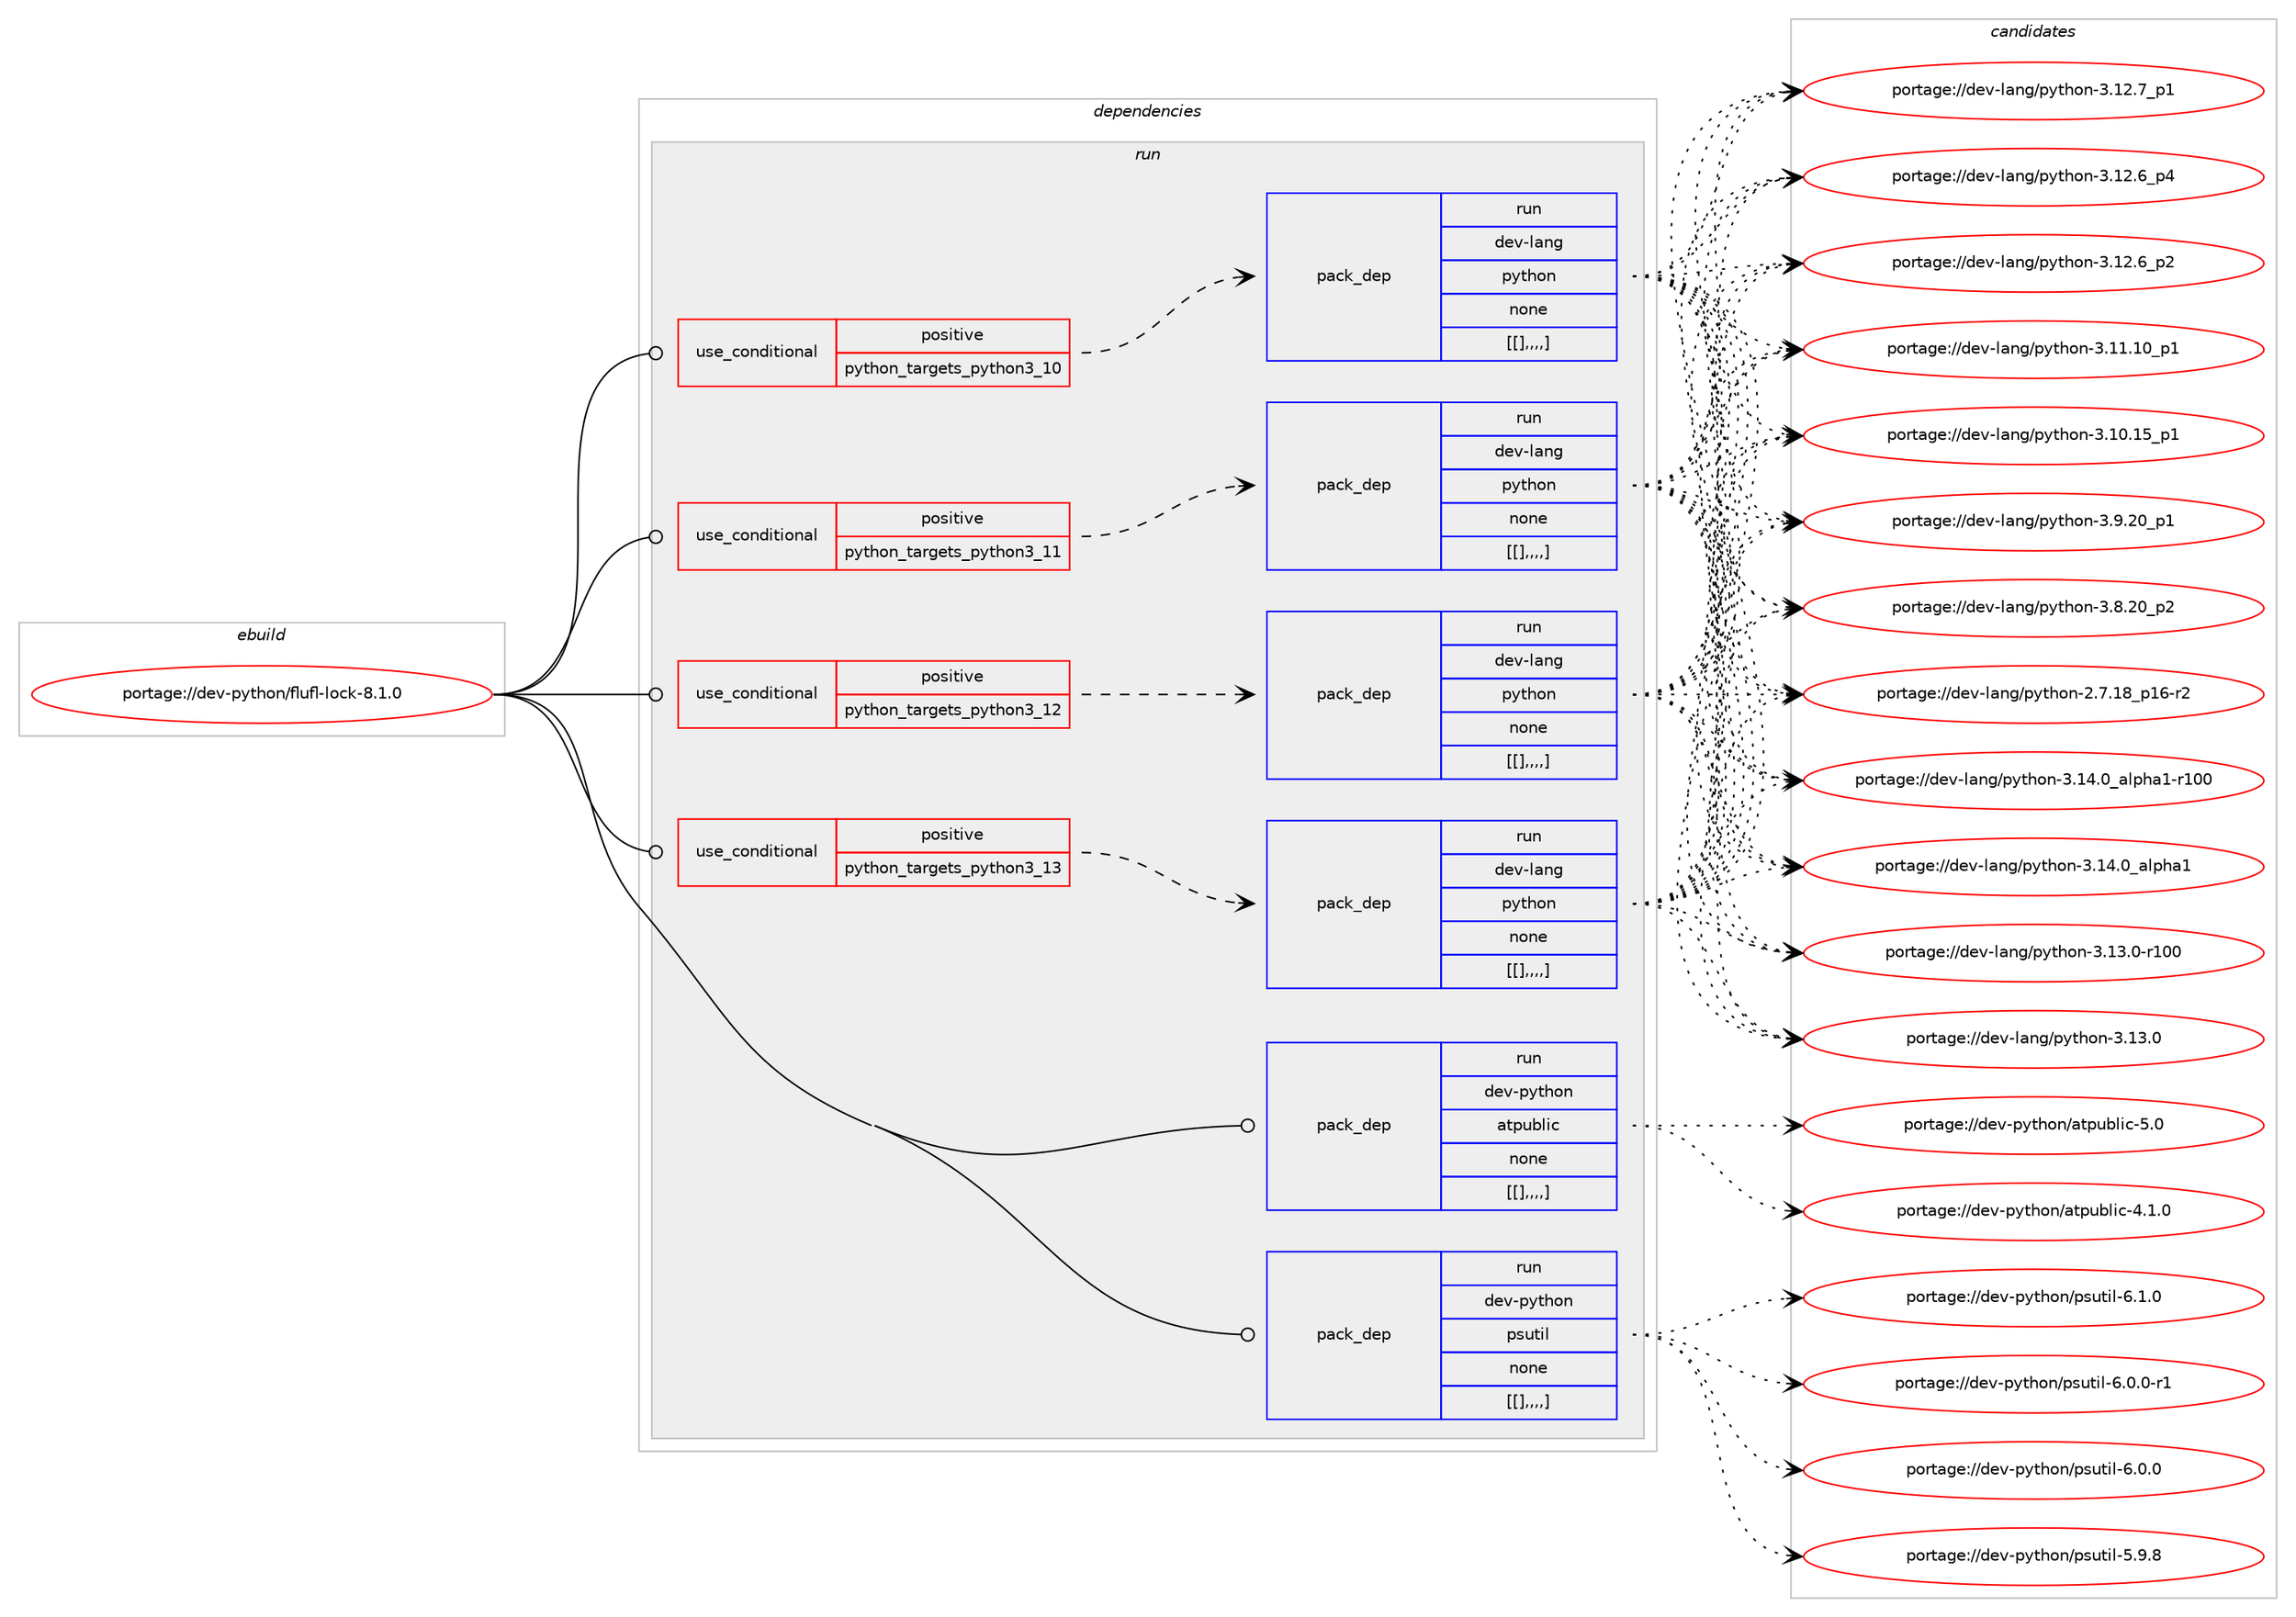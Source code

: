 digraph prolog {

# *************
# Graph options
# *************

newrank=true;
concentrate=true;
compound=true;
graph [rankdir=LR,fontname=Helvetica,fontsize=10,ranksep=1.5];#, ranksep=2.5, nodesep=0.2];
edge  [arrowhead=vee];
node  [fontname=Helvetica,fontsize=10];

# **********
# The ebuild
# **********

subgraph cluster_leftcol {
color=gray;
label=<<i>ebuild</i>>;
id [label="portage://dev-python/flufl-lock-8.1.0", color=red, width=4, href="../dev-python/flufl-lock-8.1.0.svg"];
}

# ****************
# The dependencies
# ****************

subgraph cluster_midcol {
color=gray;
label=<<i>dependencies</i>>;
subgraph cluster_compile {
fillcolor="#eeeeee";
style=filled;
label=<<i>compile</i>>;
}
subgraph cluster_compileandrun {
fillcolor="#eeeeee";
style=filled;
label=<<i>compile and run</i>>;
}
subgraph cluster_run {
fillcolor="#eeeeee";
style=filled;
label=<<i>run</i>>;
subgraph cond35139 {
dependency152335 [label=<<TABLE BORDER="0" CELLBORDER="1" CELLSPACING="0" CELLPADDING="4"><TR><TD ROWSPAN="3" CELLPADDING="10">use_conditional</TD></TR><TR><TD>positive</TD></TR><TR><TD>python_targets_python3_10</TD></TR></TABLE>>, shape=none, color=red];
subgraph pack115878 {
dependency152352 [label=<<TABLE BORDER="0" CELLBORDER="1" CELLSPACING="0" CELLPADDING="4" WIDTH="220"><TR><TD ROWSPAN="6" CELLPADDING="30">pack_dep</TD></TR><TR><TD WIDTH="110">run</TD></TR><TR><TD>dev-lang</TD></TR><TR><TD>python</TD></TR><TR><TD>none</TD></TR><TR><TD>[[],,,,]</TD></TR></TABLE>>, shape=none, color=blue];
}
dependency152335:e -> dependency152352:w [weight=20,style="dashed",arrowhead="vee"];
}
id:e -> dependency152335:w [weight=20,style="solid",arrowhead="odot"];
subgraph cond35161 {
dependency152382 [label=<<TABLE BORDER="0" CELLBORDER="1" CELLSPACING="0" CELLPADDING="4"><TR><TD ROWSPAN="3" CELLPADDING="10">use_conditional</TD></TR><TR><TD>positive</TD></TR><TR><TD>python_targets_python3_11</TD></TR></TABLE>>, shape=none, color=red];
subgraph pack115898 {
dependency152385 [label=<<TABLE BORDER="0" CELLBORDER="1" CELLSPACING="0" CELLPADDING="4" WIDTH="220"><TR><TD ROWSPAN="6" CELLPADDING="30">pack_dep</TD></TR><TR><TD WIDTH="110">run</TD></TR><TR><TD>dev-lang</TD></TR><TR><TD>python</TD></TR><TR><TD>none</TD></TR><TR><TD>[[],,,,]</TD></TR></TABLE>>, shape=none, color=blue];
}
dependency152382:e -> dependency152385:w [weight=20,style="dashed",arrowhead="vee"];
}
id:e -> dependency152382:w [weight=20,style="solid",arrowhead="odot"];
subgraph cond35165 {
dependency152411 [label=<<TABLE BORDER="0" CELLBORDER="1" CELLSPACING="0" CELLPADDING="4"><TR><TD ROWSPAN="3" CELLPADDING="10">use_conditional</TD></TR><TR><TD>positive</TD></TR><TR><TD>python_targets_python3_12</TD></TR></TABLE>>, shape=none, color=red];
subgraph pack115913 {
dependency152413 [label=<<TABLE BORDER="0" CELLBORDER="1" CELLSPACING="0" CELLPADDING="4" WIDTH="220"><TR><TD ROWSPAN="6" CELLPADDING="30">pack_dep</TD></TR><TR><TD WIDTH="110">run</TD></TR><TR><TD>dev-lang</TD></TR><TR><TD>python</TD></TR><TR><TD>none</TD></TR><TR><TD>[[],,,,]</TD></TR></TABLE>>, shape=none, color=blue];
}
dependency152411:e -> dependency152413:w [weight=20,style="dashed",arrowhead="vee"];
}
id:e -> dependency152411:w [weight=20,style="solid",arrowhead="odot"];
subgraph cond35181 {
dependency152425 [label=<<TABLE BORDER="0" CELLBORDER="1" CELLSPACING="0" CELLPADDING="4"><TR><TD ROWSPAN="3" CELLPADDING="10">use_conditional</TD></TR><TR><TD>positive</TD></TR><TR><TD>python_targets_python3_13</TD></TR></TABLE>>, shape=none, color=red];
subgraph pack115919 {
dependency152435 [label=<<TABLE BORDER="0" CELLBORDER="1" CELLSPACING="0" CELLPADDING="4" WIDTH="220"><TR><TD ROWSPAN="6" CELLPADDING="30">pack_dep</TD></TR><TR><TD WIDTH="110">run</TD></TR><TR><TD>dev-lang</TD></TR><TR><TD>python</TD></TR><TR><TD>none</TD></TR><TR><TD>[[],,,,]</TD></TR></TABLE>>, shape=none, color=blue];
}
dependency152425:e -> dependency152435:w [weight=20,style="dashed",arrowhead="vee"];
}
id:e -> dependency152425:w [weight=20,style="solid",arrowhead="odot"];
subgraph pack115928 {
dependency152447 [label=<<TABLE BORDER="0" CELLBORDER="1" CELLSPACING="0" CELLPADDING="4" WIDTH="220"><TR><TD ROWSPAN="6" CELLPADDING="30">pack_dep</TD></TR><TR><TD WIDTH="110">run</TD></TR><TR><TD>dev-python</TD></TR><TR><TD>atpublic</TD></TR><TR><TD>none</TD></TR><TR><TD>[[],,,,]</TD></TR></TABLE>>, shape=none, color=blue];
}
id:e -> dependency152447:w [weight=20,style="solid",arrowhead="odot"];
subgraph pack115933 {
dependency152456 [label=<<TABLE BORDER="0" CELLBORDER="1" CELLSPACING="0" CELLPADDING="4" WIDTH="220"><TR><TD ROWSPAN="6" CELLPADDING="30">pack_dep</TD></TR><TR><TD WIDTH="110">run</TD></TR><TR><TD>dev-python</TD></TR><TR><TD>psutil</TD></TR><TR><TD>none</TD></TR><TR><TD>[[],,,,]</TD></TR></TABLE>>, shape=none, color=blue];
}
id:e -> dependency152456:w [weight=20,style="solid",arrowhead="odot"];
}
}

# **************
# The candidates
# **************

subgraph cluster_choices {
rank=same;
color=gray;
label=<<i>candidates</i>>;

subgraph choice115865 {
color=black;
nodesep=1;
choice100101118451089711010347112121116104111110455146495246489597108112104974945114494848 [label="portage://dev-lang/python-3.14.0_alpha1-r100", color=red, width=4,href="../dev-lang/python-3.14.0_alpha1-r100.svg"];
choice1001011184510897110103471121211161041111104551464952464895971081121049749 [label="portage://dev-lang/python-3.14.0_alpha1", color=red, width=4,href="../dev-lang/python-3.14.0_alpha1.svg"];
choice1001011184510897110103471121211161041111104551464951464845114494848 [label="portage://dev-lang/python-3.13.0-r100", color=red, width=4,href="../dev-lang/python-3.13.0-r100.svg"];
choice10010111845108971101034711212111610411111045514649514648 [label="portage://dev-lang/python-3.13.0", color=red, width=4,href="../dev-lang/python-3.13.0.svg"];
choice100101118451089711010347112121116104111110455146495046559511249 [label="portage://dev-lang/python-3.12.7_p1", color=red, width=4,href="../dev-lang/python-3.12.7_p1.svg"];
choice100101118451089711010347112121116104111110455146495046549511252 [label="portage://dev-lang/python-3.12.6_p4", color=red, width=4,href="../dev-lang/python-3.12.6_p4.svg"];
choice100101118451089711010347112121116104111110455146495046549511250 [label="portage://dev-lang/python-3.12.6_p2", color=red, width=4,href="../dev-lang/python-3.12.6_p2.svg"];
choice10010111845108971101034711212111610411111045514649494649489511249 [label="portage://dev-lang/python-3.11.10_p1", color=red, width=4,href="../dev-lang/python-3.11.10_p1.svg"];
choice10010111845108971101034711212111610411111045514649484649539511249 [label="portage://dev-lang/python-3.10.15_p1", color=red, width=4,href="../dev-lang/python-3.10.15_p1.svg"];
choice100101118451089711010347112121116104111110455146574650489511249 [label="portage://dev-lang/python-3.9.20_p1", color=red, width=4,href="../dev-lang/python-3.9.20_p1.svg"];
choice100101118451089711010347112121116104111110455146564650489511250 [label="portage://dev-lang/python-3.8.20_p2", color=red, width=4,href="../dev-lang/python-3.8.20_p2.svg"];
choice100101118451089711010347112121116104111110455046554649569511249544511450 [label="portage://dev-lang/python-2.7.18_p16-r2", color=red, width=4,href="../dev-lang/python-2.7.18_p16-r2.svg"];
dependency152352:e -> choice100101118451089711010347112121116104111110455146495246489597108112104974945114494848:w [style=dotted,weight="100"];
dependency152352:e -> choice1001011184510897110103471121211161041111104551464952464895971081121049749:w [style=dotted,weight="100"];
dependency152352:e -> choice1001011184510897110103471121211161041111104551464951464845114494848:w [style=dotted,weight="100"];
dependency152352:e -> choice10010111845108971101034711212111610411111045514649514648:w [style=dotted,weight="100"];
dependency152352:e -> choice100101118451089711010347112121116104111110455146495046559511249:w [style=dotted,weight="100"];
dependency152352:e -> choice100101118451089711010347112121116104111110455146495046549511252:w [style=dotted,weight="100"];
dependency152352:e -> choice100101118451089711010347112121116104111110455146495046549511250:w [style=dotted,weight="100"];
dependency152352:e -> choice10010111845108971101034711212111610411111045514649494649489511249:w [style=dotted,weight="100"];
dependency152352:e -> choice10010111845108971101034711212111610411111045514649484649539511249:w [style=dotted,weight="100"];
dependency152352:e -> choice100101118451089711010347112121116104111110455146574650489511249:w [style=dotted,weight="100"];
dependency152352:e -> choice100101118451089711010347112121116104111110455146564650489511250:w [style=dotted,weight="100"];
dependency152352:e -> choice100101118451089711010347112121116104111110455046554649569511249544511450:w [style=dotted,weight="100"];
}
subgraph choice115869 {
color=black;
nodesep=1;
choice100101118451089711010347112121116104111110455146495246489597108112104974945114494848 [label="portage://dev-lang/python-3.14.0_alpha1-r100", color=red, width=4,href="../dev-lang/python-3.14.0_alpha1-r100.svg"];
choice1001011184510897110103471121211161041111104551464952464895971081121049749 [label="portage://dev-lang/python-3.14.0_alpha1", color=red, width=4,href="../dev-lang/python-3.14.0_alpha1.svg"];
choice1001011184510897110103471121211161041111104551464951464845114494848 [label="portage://dev-lang/python-3.13.0-r100", color=red, width=4,href="../dev-lang/python-3.13.0-r100.svg"];
choice10010111845108971101034711212111610411111045514649514648 [label="portage://dev-lang/python-3.13.0", color=red, width=4,href="../dev-lang/python-3.13.0.svg"];
choice100101118451089711010347112121116104111110455146495046559511249 [label="portage://dev-lang/python-3.12.7_p1", color=red, width=4,href="../dev-lang/python-3.12.7_p1.svg"];
choice100101118451089711010347112121116104111110455146495046549511252 [label="portage://dev-lang/python-3.12.6_p4", color=red, width=4,href="../dev-lang/python-3.12.6_p4.svg"];
choice100101118451089711010347112121116104111110455146495046549511250 [label="portage://dev-lang/python-3.12.6_p2", color=red, width=4,href="../dev-lang/python-3.12.6_p2.svg"];
choice10010111845108971101034711212111610411111045514649494649489511249 [label="portage://dev-lang/python-3.11.10_p1", color=red, width=4,href="../dev-lang/python-3.11.10_p1.svg"];
choice10010111845108971101034711212111610411111045514649484649539511249 [label="portage://dev-lang/python-3.10.15_p1", color=red, width=4,href="../dev-lang/python-3.10.15_p1.svg"];
choice100101118451089711010347112121116104111110455146574650489511249 [label="portage://dev-lang/python-3.9.20_p1", color=red, width=4,href="../dev-lang/python-3.9.20_p1.svg"];
choice100101118451089711010347112121116104111110455146564650489511250 [label="portage://dev-lang/python-3.8.20_p2", color=red, width=4,href="../dev-lang/python-3.8.20_p2.svg"];
choice100101118451089711010347112121116104111110455046554649569511249544511450 [label="portage://dev-lang/python-2.7.18_p16-r2", color=red, width=4,href="../dev-lang/python-2.7.18_p16-r2.svg"];
dependency152385:e -> choice100101118451089711010347112121116104111110455146495246489597108112104974945114494848:w [style=dotted,weight="100"];
dependency152385:e -> choice1001011184510897110103471121211161041111104551464952464895971081121049749:w [style=dotted,weight="100"];
dependency152385:e -> choice1001011184510897110103471121211161041111104551464951464845114494848:w [style=dotted,weight="100"];
dependency152385:e -> choice10010111845108971101034711212111610411111045514649514648:w [style=dotted,weight="100"];
dependency152385:e -> choice100101118451089711010347112121116104111110455146495046559511249:w [style=dotted,weight="100"];
dependency152385:e -> choice100101118451089711010347112121116104111110455146495046549511252:w [style=dotted,weight="100"];
dependency152385:e -> choice100101118451089711010347112121116104111110455146495046549511250:w [style=dotted,weight="100"];
dependency152385:e -> choice10010111845108971101034711212111610411111045514649494649489511249:w [style=dotted,weight="100"];
dependency152385:e -> choice10010111845108971101034711212111610411111045514649484649539511249:w [style=dotted,weight="100"];
dependency152385:e -> choice100101118451089711010347112121116104111110455146574650489511249:w [style=dotted,weight="100"];
dependency152385:e -> choice100101118451089711010347112121116104111110455146564650489511250:w [style=dotted,weight="100"];
dependency152385:e -> choice100101118451089711010347112121116104111110455046554649569511249544511450:w [style=dotted,weight="100"];
}
subgraph choice115880 {
color=black;
nodesep=1;
choice100101118451089711010347112121116104111110455146495246489597108112104974945114494848 [label="portage://dev-lang/python-3.14.0_alpha1-r100", color=red, width=4,href="../dev-lang/python-3.14.0_alpha1-r100.svg"];
choice1001011184510897110103471121211161041111104551464952464895971081121049749 [label="portage://dev-lang/python-3.14.0_alpha1", color=red, width=4,href="../dev-lang/python-3.14.0_alpha1.svg"];
choice1001011184510897110103471121211161041111104551464951464845114494848 [label="portage://dev-lang/python-3.13.0-r100", color=red, width=4,href="../dev-lang/python-3.13.0-r100.svg"];
choice10010111845108971101034711212111610411111045514649514648 [label="portage://dev-lang/python-3.13.0", color=red, width=4,href="../dev-lang/python-3.13.0.svg"];
choice100101118451089711010347112121116104111110455146495046559511249 [label="portage://dev-lang/python-3.12.7_p1", color=red, width=4,href="../dev-lang/python-3.12.7_p1.svg"];
choice100101118451089711010347112121116104111110455146495046549511252 [label="portage://dev-lang/python-3.12.6_p4", color=red, width=4,href="../dev-lang/python-3.12.6_p4.svg"];
choice100101118451089711010347112121116104111110455146495046549511250 [label="portage://dev-lang/python-3.12.6_p2", color=red, width=4,href="../dev-lang/python-3.12.6_p2.svg"];
choice10010111845108971101034711212111610411111045514649494649489511249 [label="portage://dev-lang/python-3.11.10_p1", color=red, width=4,href="../dev-lang/python-3.11.10_p1.svg"];
choice10010111845108971101034711212111610411111045514649484649539511249 [label="portage://dev-lang/python-3.10.15_p1", color=red, width=4,href="../dev-lang/python-3.10.15_p1.svg"];
choice100101118451089711010347112121116104111110455146574650489511249 [label="portage://dev-lang/python-3.9.20_p1", color=red, width=4,href="../dev-lang/python-3.9.20_p1.svg"];
choice100101118451089711010347112121116104111110455146564650489511250 [label="portage://dev-lang/python-3.8.20_p2", color=red, width=4,href="../dev-lang/python-3.8.20_p2.svg"];
choice100101118451089711010347112121116104111110455046554649569511249544511450 [label="portage://dev-lang/python-2.7.18_p16-r2", color=red, width=4,href="../dev-lang/python-2.7.18_p16-r2.svg"];
dependency152413:e -> choice100101118451089711010347112121116104111110455146495246489597108112104974945114494848:w [style=dotted,weight="100"];
dependency152413:e -> choice1001011184510897110103471121211161041111104551464952464895971081121049749:w [style=dotted,weight="100"];
dependency152413:e -> choice1001011184510897110103471121211161041111104551464951464845114494848:w [style=dotted,weight="100"];
dependency152413:e -> choice10010111845108971101034711212111610411111045514649514648:w [style=dotted,weight="100"];
dependency152413:e -> choice100101118451089711010347112121116104111110455146495046559511249:w [style=dotted,weight="100"];
dependency152413:e -> choice100101118451089711010347112121116104111110455146495046549511252:w [style=dotted,weight="100"];
dependency152413:e -> choice100101118451089711010347112121116104111110455146495046549511250:w [style=dotted,weight="100"];
dependency152413:e -> choice10010111845108971101034711212111610411111045514649494649489511249:w [style=dotted,weight="100"];
dependency152413:e -> choice10010111845108971101034711212111610411111045514649484649539511249:w [style=dotted,weight="100"];
dependency152413:e -> choice100101118451089711010347112121116104111110455146574650489511249:w [style=dotted,weight="100"];
dependency152413:e -> choice100101118451089711010347112121116104111110455146564650489511250:w [style=dotted,weight="100"];
dependency152413:e -> choice100101118451089711010347112121116104111110455046554649569511249544511450:w [style=dotted,weight="100"];
}
subgraph choice115882 {
color=black;
nodesep=1;
choice100101118451089711010347112121116104111110455146495246489597108112104974945114494848 [label="portage://dev-lang/python-3.14.0_alpha1-r100", color=red, width=4,href="../dev-lang/python-3.14.0_alpha1-r100.svg"];
choice1001011184510897110103471121211161041111104551464952464895971081121049749 [label="portage://dev-lang/python-3.14.0_alpha1", color=red, width=4,href="../dev-lang/python-3.14.0_alpha1.svg"];
choice1001011184510897110103471121211161041111104551464951464845114494848 [label="portage://dev-lang/python-3.13.0-r100", color=red, width=4,href="../dev-lang/python-3.13.0-r100.svg"];
choice10010111845108971101034711212111610411111045514649514648 [label="portage://dev-lang/python-3.13.0", color=red, width=4,href="../dev-lang/python-3.13.0.svg"];
choice100101118451089711010347112121116104111110455146495046559511249 [label="portage://dev-lang/python-3.12.7_p1", color=red, width=4,href="../dev-lang/python-3.12.7_p1.svg"];
choice100101118451089711010347112121116104111110455146495046549511252 [label="portage://dev-lang/python-3.12.6_p4", color=red, width=4,href="../dev-lang/python-3.12.6_p4.svg"];
choice100101118451089711010347112121116104111110455146495046549511250 [label="portage://dev-lang/python-3.12.6_p2", color=red, width=4,href="../dev-lang/python-3.12.6_p2.svg"];
choice10010111845108971101034711212111610411111045514649494649489511249 [label="portage://dev-lang/python-3.11.10_p1", color=red, width=4,href="../dev-lang/python-3.11.10_p1.svg"];
choice10010111845108971101034711212111610411111045514649484649539511249 [label="portage://dev-lang/python-3.10.15_p1", color=red, width=4,href="../dev-lang/python-3.10.15_p1.svg"];
choice100101118451089711010347112121116104111110455146574650489511249 [label="portage://dev-lang/python-3.9.20_p1", color=red, width=4,href="../dev-lang/python-3.9.20_p1.svg"];
choice100101118451089711010347112121116104111110455146564650489511250 [label="portage://dev-lang/python-3.8.20_p2", color=red, width=4,href="../dev-lang/python-3.8.20_p2.svg"];
choice100101118451089711010347112121116104111110455046554649569511249544511450 [label="portage://dev-lang/python-2.7.18_p16-r2", color=red, width=4,href="../dev-lang/python-2.7.18_p16-r2.svg"];
dependency152435:e -> choice100101118451089711010347112121116104111110455146495246489597108112104974945114494848:w [style=dotted,weight="100"];
dependency152435:e -> choice1001011184510897110103471121211161041111104551464952464895971081121049749:w [style=dotted,weight="100"];
dependency152435:e -> choice1001011184510897110103471121211161041111104551464951464845114494848:w [style=dotted,weight="100"];
dependency152435:e -> choice10010111845108971101034711212111610411111045514649514648:w [style=dotted,weight="100"];
dependency152435:e -> choice100101118451089711010347112121116104111110455146495046559511249:w [style=dotted,weight="100"];
dependency152435:e -> choice100101118451089711010347112121116104111110455146495046549511252:w [style=dotted,weight="100"];
dependency152435:e -> choice100101118451089711010347112121116104111110455146495046549511250:w [style=dotted,weight="100"];
dependency152435:e -> choice10010111845108971101034711212111610411111045514649494649489511249:w [style=dotted,weight="100"];
dependency152435:e -> choice10010111845108971101034711212111610411111045514649484649539511249:w [style=dotted,weight="100"];
dependency152435:e -> choice100101118451089711010347112121116104111110455146574650489511249:w [style=dotted,weight="100"];
dependency152435:e -> choice100101118451089711010347112121116104111110455146564650489511250:w [style=dotted,weight="100"];
dependency152435:e -> choice100101118451089711010347112121116104111110455046554649569511249544511450:w [style=dotted,weight="100"];
}
subgraph choice115890 {
color=black;
nodesep=1;
choice100101118451121211161041111104797116112117981081059945534648 [label="portage://dev-python/atpublic-5.0", color=red, width=4,href="../dev-python/atpublic-5.0.svg"];
choice1001011184511212111610411111047971161121179810810599455246494648 [label="portage://dev-python/atpublic-4.1.0", color=red, width=4,href="../dev-python/atpublic-4.1.0.svg"];
dependency152447:e -> choice100101118451121211161041111104797116112117981081059945534648:w [style=dotted,weight="100"];
dependency152447:e -> choice1001011184511212111610411111047971161121179810810599455246494648:w [style=dotted,weight="100"];
}
subgraph choice115893 {
color=black;
nodesep=1;
choice1001011184511212111610411111047112115117116105108455446494648 [label="portage://dev-python/psutil-6.1.0", color=red, width=4,href="../dev-python/psutil-6.1.0.svg"];
choice10010111845112121116104111110471121151171161051084554464846484511449 [label="portage://dev-python/psutil-6.0.0-r1", color=red, width=4,href="../dev-python/psutil-6.0.0-r1.svg"];
choice1001011184511212111610411111047112115117116105108455446484648 [label="portage://dev-python/psutil-6.0.0", color=red, width=4,href="../dev-python/psutil-6.0.0.svg"];
choice1001011184511212111610411111047112115117116105108455346574656 [label="portage://dev-python/psutil-5.9.8", color=red, width=4,href="../dev-python/psutil-5.9.8.svg"];
dependency152456:e -> choice1001011184511212111610411111047112115117116105108455446494648:w [style=dotted,weight="100"];
dependency152456:e -> choice10010111845112121116104111110471121151171161051084554464846484511449:w [style=dotted,weight="100"];
dependency152456:e -> choice1001011184511212111610411111047112115117116105108455446484648:w [style=dotted,weight="100"];
dependency152456:e -> choice1001011184511212111610411111047112115117116105108455346574656:w [style=dotted,weight="100"];
}
}

}
